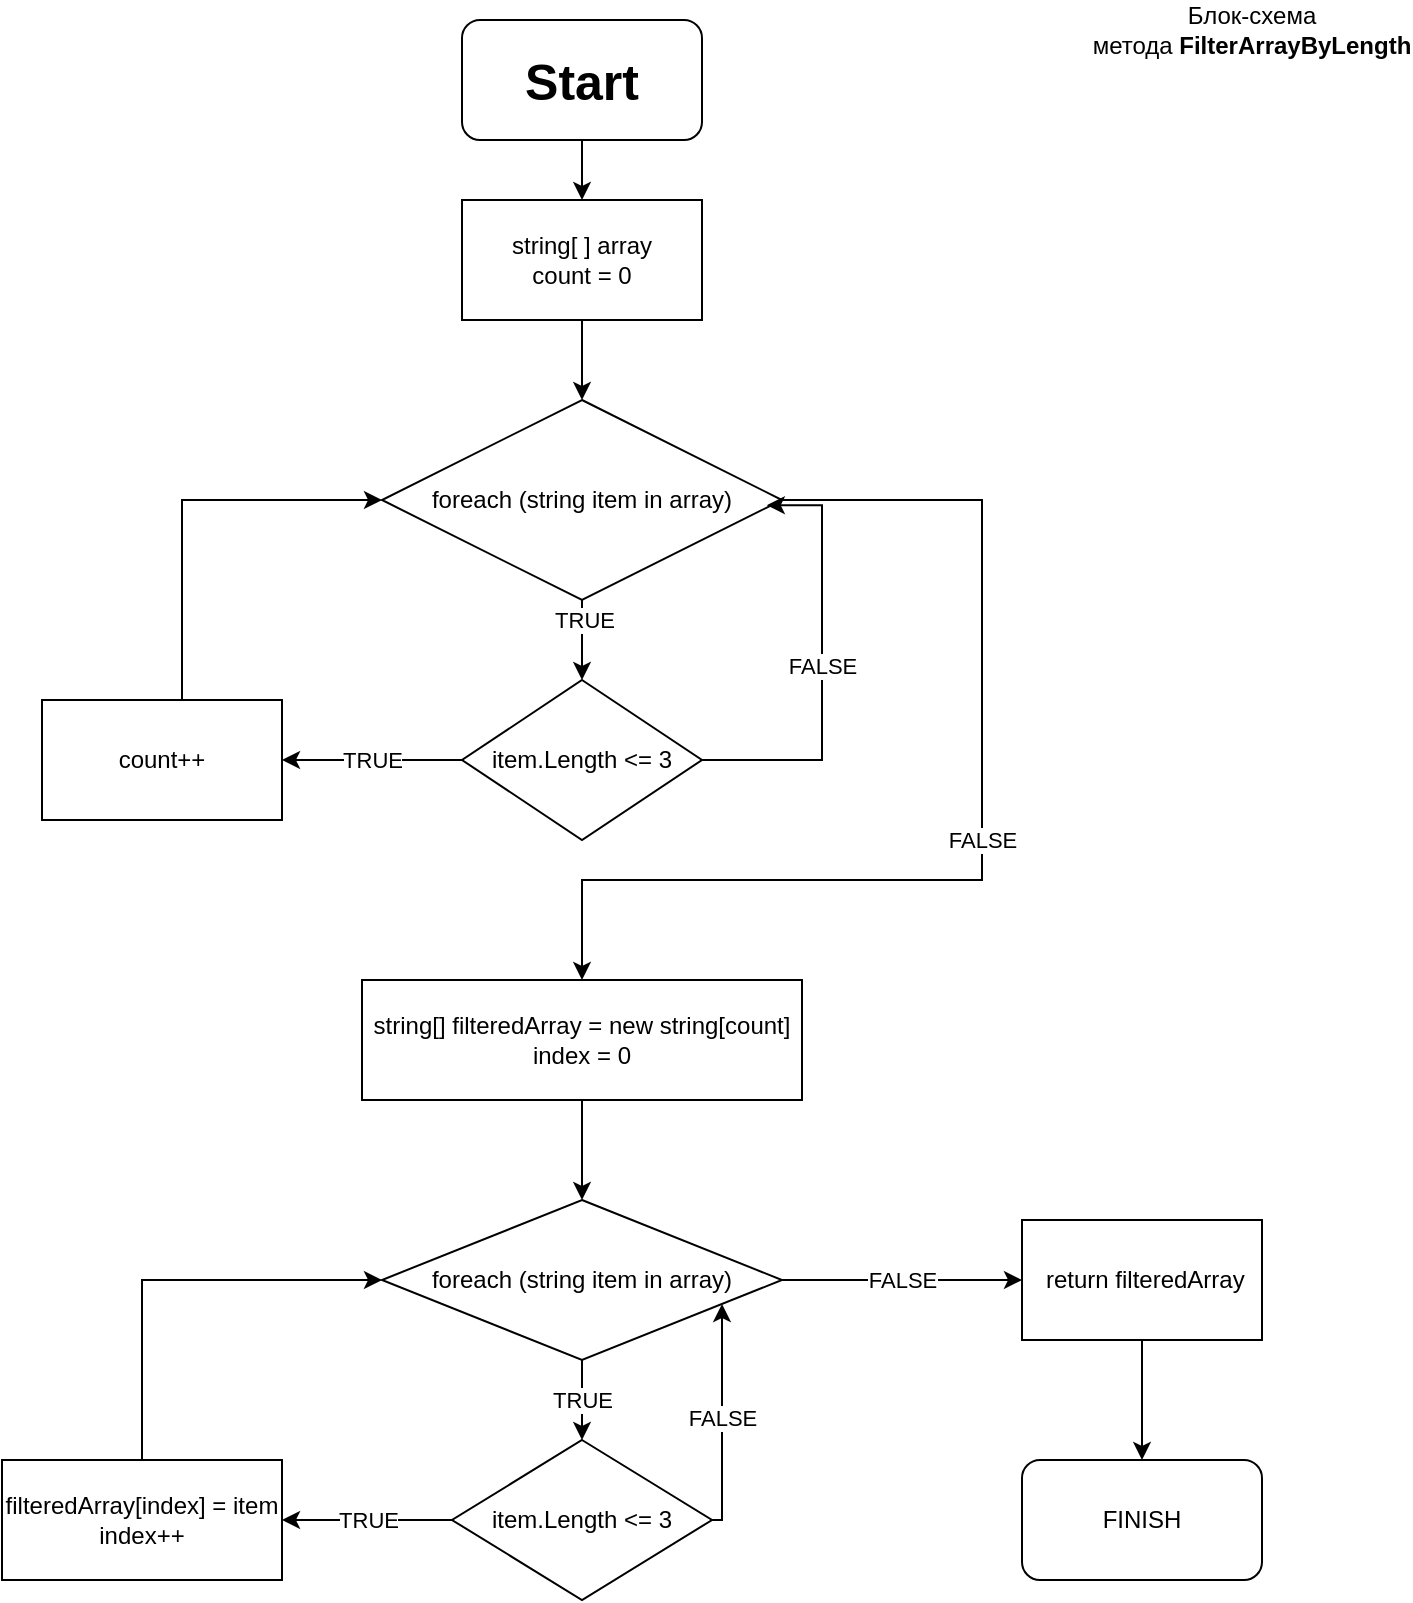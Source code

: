 <mxfile version="23.1.5" type="device">
  <diagram name="Страница — 1" id="BaSzA_KdGVmAThKUCCkp">
    <mxGraphModel dx="1050" dy="557" grid="1" gridSize="10" guides="1" tooltips="1" connect="1" arrows="1" fold="1" page="1" pageScale="1" pageWidth="827" pageHeight="1169" math="0" shadow="0">
      <root>
        <mxCell id="0" />
        <mxCell id="1" parent="0" />
        <mxCell id="mWwiWpz78vFsQn0vuEMb-13" value="" style="edgeStyle=orthogonalEdgeStyle;rounded=0;orthogonalLoop=1;jettySize=auto;html=1;" edge="1" parent="1" source="mWwiWpz78vFsQn0vuEMb-1" target="mWwiWpz78vFsQn0vuEMb-7">
          <mxGeometry relative="1" as="geometry" />
        </mxCell>
        <mxCell id="mWwiWpz78vFsQn0vuEMb-1" value="&lt;b&gt;&lt;font style=&quot;font-size: 25px;&quot;&gt;Start&lt;/font&gt;&lt;/b&gt;" style="rounded=1;whiteSpace=wrap;html=1;" vertex="1" parent="1">
          <mxGeometry x="340" y="20" width="120" height="60" as="geometry" />
        </mxCell>
        <mxCell id="mWwiWpz78vFsQn0vuEMb-2" value="&lt;div style=&quot;&quot;&gt;&lt;span style=&quot;background-color: initial;&quot;&gt;Блок-схема метода&amp;nbsp;&lt;/span&gt;&lt;b style=&quot;background-color: initial;&quot;&gt;FilterArrayByLength&lt;/b&gt;&lt;/div&gt;" style="text;html=1;align=center;verticalAlign=middle;whiteSpace=wrap;rounded=0;" vertex="1" parent="1">
          <mxGeometry x="680" y="10" width="110" height="30" as="geometry" />
        </mxCell>
        <mxCell id="mWwiWpz78vFsQn0vuEMb-9" value="" style="edgeStyle=orthogonalEdgeStyle;rounded=0;orthogonalLoop=1;jettySize=auto;html=1;" edge="1" parent="1" source="mWwiWpz78vFsQn0vuEMb-7" target="mWwiWpz78vFsQn0vuEMb-8">
          <mxGeometry relative="1" as="geometry" />
        </mxCell>
        <mxCell id="mWwiWpz78vFsQn0vuEMb-7" value="string[ ] array&lt;br&gt;count = 0" style="rounded=0;whiteSpace=wrap;html=1;" vertex="1" parent="1">
          <mxGeometry x="340" y="110" width="120" height="60" as="geometry" />
        </mxCell>
        <mxCell id="mWwiWpz78vFsQn0vuEMb-11" value="" style="edgeStyle=orthogonalEdgeStyle;rounded=0;orthogonalLoop=1;jettySize=auto;html=1;" edge="1" parent="1" source="mWwiWpz78vFsQn0vuEMb-8" target="mWwiWpz78vFsQn0vuEMb-10">
          <mxGeometry relative="1" as="geometry" />
        </mxCell>
        <mxCell id="mWwiWpz78vFsQn0vuEMb-18" value="TRUE" style="edgeLabel;html=1;align=center;verticalAlign=middle;resizable=0;points=[];" vertex="1" connectable="0" parent="mWwiWpz78vFsQn0vuEMb-11">
          <mxGeometry x="-0.53" y="1" relative="1" as="geometry">
            <mxPoint as="offset" />
          </mxGeometry>
        </mxCell>
        <mxCell id="mWwiWpz78vFsQn0vuEMb-8" value="foreach (string item in array)" style="rhombus;whiteSpace=wrap;html=1;rounded=0;" vertex="1" parent="1">
          <mxGeometry x="300" y="210" width="200" height="100" as="geometry" />
        </mxCell>
        <mxCell id="mWwiWpz78vFsQn0vuEMb-14" value="FALSE" style="edgeStyle=orthogonalEdgeStyle;rounded=0;orthogonalLoop=1;jettySize=auto;html=1;entryX=0.962;entryY=0.526;entryDx=0;entryDy=0;entryPerimeter=0;" edge="1" parent="1" source="mWwiWpz78vFsQn0vuEMb-10" target="mWwiWpz78vFsQn0vuEMb-8">
          <mxGeometry relative="1" as="geometry">
            <mxPoint x="510" y="270" as="targetPoint" />
            <Array as="points">
              <mxPoint x="520" y="390" />
              <mxPoint x="520" y="263" />
            </Array>
          </mxGeometry>
        </mxCell>
        <mxCell id="mWwiWpz78vFsQn0vuEMb-16" value="TRUE" style="edgeStyle=orthogonalEdgeStyle;rounded=0;orthogonalLoop=1;jettySize=auto;html=1;" edge="1" parent="1" source="mWwiWpz78vFsQn0vuEMb-10" target="mWwiWpz78vFsQn0vuEMb-15">
          <mxGeometry relative="1" as="geometry" />
        </mxCell>
        <mxCell id="mWwiWpz78vFsQn0vuEMb-10" value="item.Length &amp;lt;= 3" style="rhombus;whiteSpace=wrap;html=1;rounded=0;" vertex="1" parent="1">
          <mxGeometry x="340" y="350" width="120" height="80" as="geometry" />
        </mxCell>
        <mxCell id="mWwiWpz78vFsQn0vuEMb-17" style="edgeStyle=orthogonalEdgeStyle;rounded=0;orthogonalLoop=1;jettySize=auto;html=1;entryX=0;entryY=0.5;entryDx=0;entryDy=0;" edge="1" parent="1" source="mWwiWpz78vFsQn0vuEMb-15" target="mWwiWpz78vFsQn0vuEMb-8">
          <mxGeometry relative="1" as="geometry">
            <Array as="points">
              <mxPoint x="200" y="260" />
            </Array>
          </mxGeometry>
        </mxCell>
        <mxCell id="mWwiWpz78vFsQn0vuEMb-15" value="count++" style="whiteSpace=wrap;html=1;rounded=0;" vertex="1" parent="1">
          <mxGeometry x="130" y="360" width="120" height="60" as="geometry" />
        </mxCell>
        <mxCell id="mWwiWpz78vFsQn0vuEMb-21" value="FALSE" style="edgeStyle=orthogonalEdgeStyle;rounded=0;orthogonalLoop=1;jettySize=auto;html=1;" edge="1" parent="1" source="mWwiWpz78vFsQn0vuEMb-8" target="mWwiWpz78vFsQn0vuEMb-20">
          <mxGeometry relative="1" as="geometry">
            <mxPoint x="390" y="550" as="targetPoint" />
            <mxPoint x="500" y="260" as="sourcePoint" />
            <Array as="points">
              <mxPoint x="600" y="260" />
              <mxPoint x="600" y="450" />
            </Array>
          </mxGeometry>
        </mxCell>
        <mxCell id="mWwiWpz78vFsQn0vuEMb-23" value="" style="edgeStyle=orthogonalEdgeStyle;rounded=0;orthogonalLoop=1;jettySize=auto;html=1;" edge="1" parent="1" source="mWwiWpz78vFsQn0vuEMb-20" target="mWwiWpz78vFsQn0vuEMb-22">
          <mxGeometry relative="1" as="geometry" />
        </mxCell>
        <mxCell id="mWwiWpz78vFsQn0vuEMb-20" value="string[] filteredArray = new string[count]&lt;div&gt;index = 0&lt;br&gt;&lt;/div&gt;" style="rounded=0;whiteSpace=wrap;html=1;" vertex="1" parent="1">
          <mxGeometry x="290" y="500" width="220" height="60" as="geometry" />
        </mxCell>
        <mxCell id="mWwiWpz78vFsQn0vuEMb-25" value="TRUE" style="edgeStyle=orthogonalEdgeStyle;rounded=0;orthogonalLoop=1;jettySize=auto;html=1;" edge="1" parent="1" source="mWwiWpz78vFsQn0vuEMb-22" target="mWwiWpz78vFsQn0vuEMb-24">
          <mxGeometry relative="1" as="geometry" />
        </mxCell>
        <mxCell id="mWwiWpz78vFsQn0vuEMb-31" value="FALSE" style="edgeStyle=orthogonalEdgeStyle;rounded=0;orthogonalLoop=1;jettySize=auto;html=1;" edge="1" parent="1" source="mWwiWpz78vFsQn0vuEMb-22" target="mWwiWpz78vFsQn0vuEMb-30">
          <mxGeometry relative="1" as="geometry" />
        </mxCell>
        <mxCell id="mWwiWpz78vFsQn0vuEMb-22" value="foreach (string item in array)" style="rhombus;whiteSpace=wrap;html=1;rounded=0;" vertex="1" parent="1">
          <mxGeometry x="300" y="610" width="200" height="80" as="geometry" />
        </mxCell>
        <mxCell id="mWwiWpz78vFsQn0vuEMb-28" value="TRUE" style="edgeStyle=orthogonalEdgeStyle;rounded=0;orthogonalLoop=1;jettySize=auto;html=1;" edge="1" parent="1" source="mWwiWpz78vFsQn0vuEMb-24" target="mWwiWpz78vFsQn0vuEMb-27">
          <mxGeometry relative="1" as="geometry" />
        </mxCell>
        <mxCell id="mWwiWpz78vFsQn0vuEMb-32" value="FALSE" style="edgeStyle=orthogonalEdgeStyle;rounded=0;orthogonalLoop=1;jettySize=auto;html=1;" edge="1" parent="1" source="mWwiWpz78vFsQn0vuEMb-24" target="mWwiWpz78vFsQn0vuEMb-22">
          <mxGeometry relative="1" as="geometry">
            <Array as="points">
              <mxPoint x="470" y="770" />
            </Array>
          </mxGeometry>
        </mxCell>
        <mxCell id="mWwiWpz78vFsQn0vuEMb-24" value="item.Length &amp;lt;= 3" style="rhombus;whiteSpace=wrap;html=1;rounded=0;" vertex="1" parent="1">
          <mxGeometry x="335" y="730" width="130" height="80" as="geometry" />
        </mxCell>
        <mxCell id="mWwiWpz78vFsQn0vuEMb-29" style="edgeStyle=orthogonalEdgeStyle;rounded=0;orthogonalLoop=1;jettySize=auto;html=1;entryX=0;entryY=0.5;entryDx=0;entryDy=0;" edge="1" parent="1" source="mWwiWpz78vFsQn0vuEMb-27" target="mWwiWpz78vFsQn0vuEMb-22">
          <mxGeometry relative="1" as="geometry">
            <Array as="points">
              <mxPoint x="180" y="650" />
            </Array>
          </mxGeometry>
        </mxCell>
        <mxCell id="mWwiWpz78vFsQn0vuEMb-27" value="filteredArray[index] = item&lt;br&gt;index++" style="whiteSpace=wrap;html=1;rounded=0;" vertex="1" parent="1">
          <mxGeometry x="110" y="740" width="140" height="60" as="geometry" />
        </mxCell>
        <mxCell id="mWwiWpz78vFsQn0vuEMb-34" value="" style="edgeStyle=orthogonalEdgeStyle;rounded=0;orthogonalLoop=1;jettySize=auto;html=1;" edge="1" parent="1" source="mWwiWpz78vFsQn0vuEMb-30" target="mWwiWpz78vFsQn0vuEMb-33">
          <mxGeometry relative="1" as="geometry" />
        </mxCell>
        <mxCell id="mWwiWpz78vFsQn0vuEMb-30" value="&amp;nbsp;return filteredArray" style="whiteSpace=wrap;html=1;rounded=0;" vertex="1" parent="1">
          <mxGeometry x="620" y="620" width="120" height="60" as="geometry" />
        </mxCell>
        <mxCell id="mWwiWpz78vFsQn0vuEMb-33" value="FINISH" style="rounded=1;whiteSpace=wrap;html=1;" vertex="1" parent="1">
          <mxGeometry x="620" y="740" width="120" height="60" as="geometry" />
        </mxCell>
      </root>
    </mxGraphModel>
  </diagram>
</mxfile>
